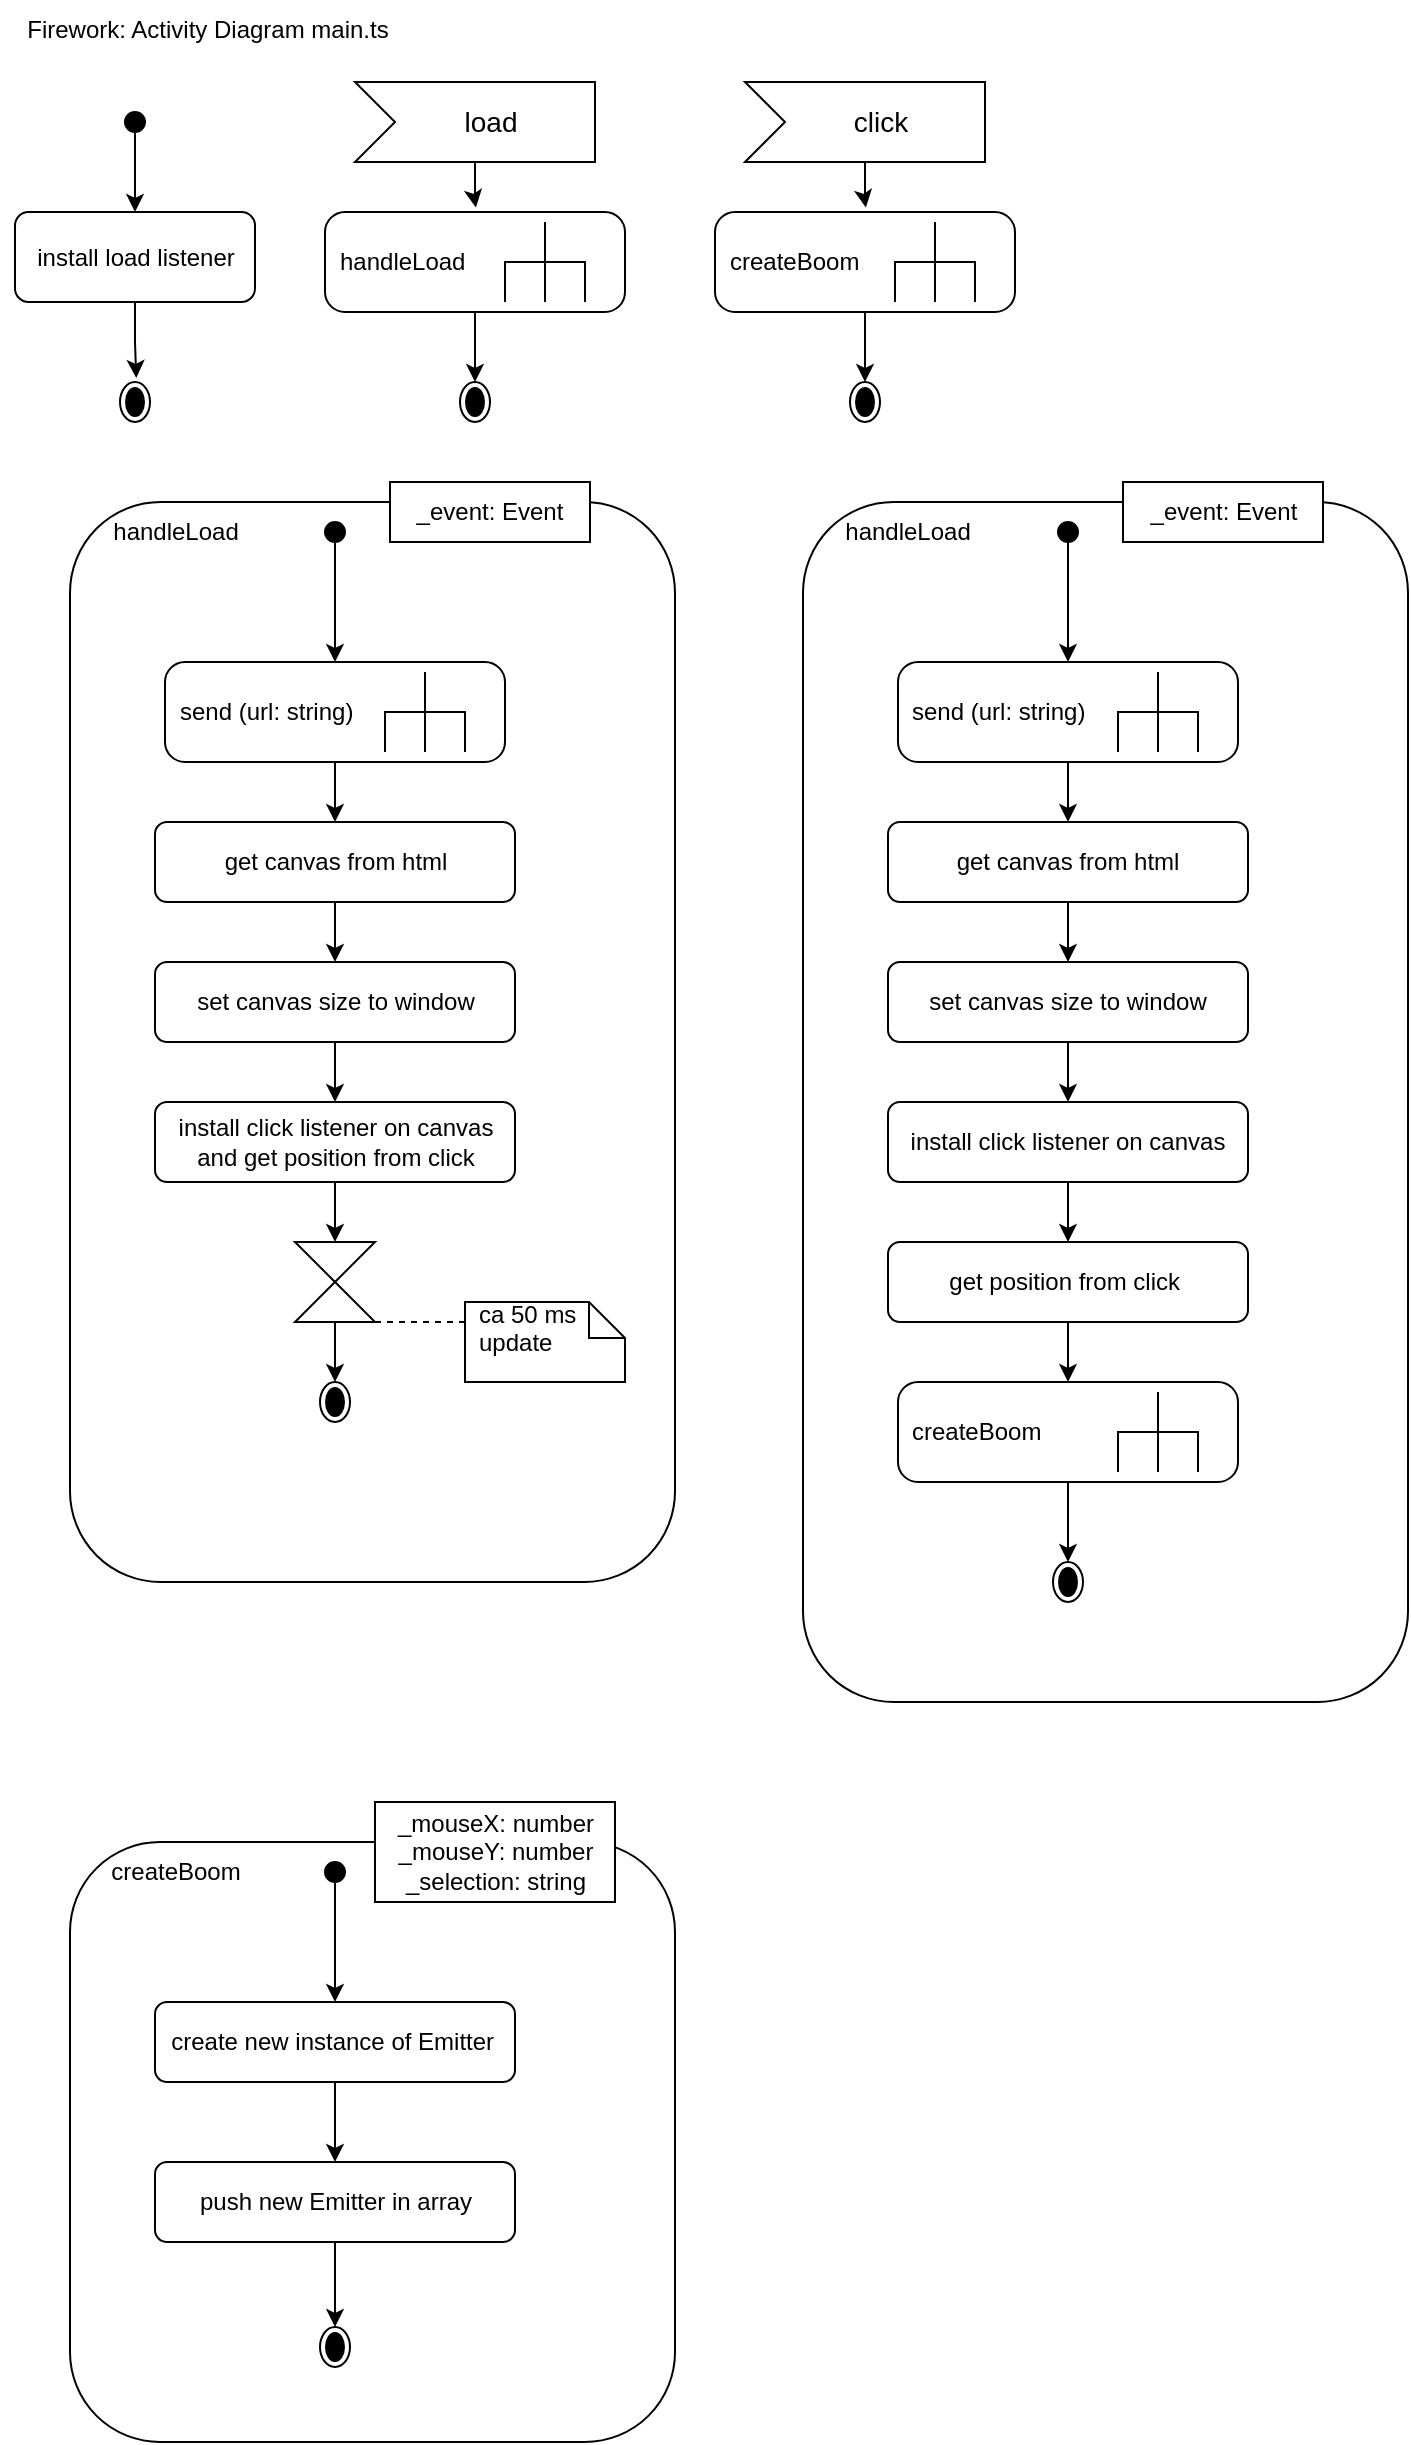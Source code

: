 <mxfile version="20.8.20" type="device"><diagram id="C5RBs43oDa-KdzZeNtuy" name="Page-1"><mxGraphModel dx="1363" dy="-243" grid="1" gridSize="10" guides="1" tooltips="1" connect="1" arrows="1" fold="1" page="1" pageScale="1" pageWidth="827" pageHeight="1169" math="0" shadow="0"><root><mxCell id="WIyWlLk6GJQsqaUBKTNV-0"/><mxCell id="WIyWlLk6GJQsqaUBKTNV-1" parent="WIyWlLk6GJQsqaUBKTNV-0"/><mxCell id="gSXYrd716UQZUqJH0zys-0" value="Firework: Activity Diagram main.ts" style="text;html=1;strokeColor=none;fillColor=none;align=center;verticalAlign=middle;whiteSpace=wrap;rounded=0;" vertex="1" parent="WIyWlLk6GJQsqaUBKTNV-1"><mxGeometry x="20" y="1180" width="207.5" height="30" as="geometry"/></mxCell><mxCell id="gSXYrd716UQZUqJH0zys-1" style="edgeStyle=orthogonalEdgeStyle;rounded=0;orthogonalLoop=1;jettySize=auto;html=1;entryX=0.5;entryY=0;entryDx=0;entryDy=0;" edge="1" parent="WIyWlLk6GJQsqaUBKTNV-1" source="gSXYrd716UQZUqJH0zys-2" target="gSXYrd716UQZUqJH0zys-4"><mxGeometry relative="1" as="geometry"/></mxCell><mxCell id="gSXYrd716UQZUqJH0zys-2" value="" style="ellipse;fillColor=strokeColor;" vertex="1" parent="WIyWlLk6GJQsqaUBKTNV-1"><mxGeometry x="82.5" y="1236" width="10" height="10" as="geometry"/></mxCell><mxCell id="gSXYrd716UQZUqJH0zys-3" style="edgeStyle=orthogonalEdgeStyle;rounded=0;orthogonalLoop=1;jettySize=auto;html=1;entryX=0.542;entryY=-0.101;entryDx=0;entryDy=0;entryPerimeter=0;" edge="1" parent="WIyWlLk6GJQsqaUBKTNV-1" source="gSXYrd716UQZUqJH0zys-4" target="gSXYrd716UQZUqJH0zys-5"><mxGeometry relative="1" as="geometry"/></mxCell><mxCell id="gSXYrd716UQZUqJH0zys-4" value="install load listener" style="rounded=1;whiteSpace=wrap;html=1;" vertex="1" parent="WIyWlLk6GJQsqaUBKTNV-1"><mxGeometry x="27.5" y="1286" width="120" height="45" as="geometry"/></mxCell><mxCell id="gSXYrd716UQZUqJH0zys-5" value="" style="ellipse;html=1;shape=endState;fillColor=strokeColor;" vertex="1" parent="WIyWlLk6GJQsqaUBKTNV-1"><mxGeometry x="80" y="1371" width="15" height="20" as="geometry"/></mxCell><mxCell id="gSXYrd716UQZUqJH0zys-6" style="edgeStyle=orthogonalEdgeStyle;rounded=0;orthogonalLoop=1;jettySize=auto;html=1;entryX=0.503;entryY=-0.044;entryDx=0;entryDy=0;entryPerimeter=0;" edge="1" parent="WIyWlLk6GJQsqaUBKTNV-1" source="gSXYrd716UQZUqJH0zys-7" target="gSXYrd716UQZUqJH0zys-9"><mxGeometry relative="1" as="geometry"/></mxCell><mxCell id="gSXYrd716UQZUqJH0zys-7" value="load" style="html=1;shape=mxgraph.infographic.ribbonSimple;notch1=20;notch2=0;align=center;verticalAlign=middle;fontSize=14;fontStyle=0;fillColor=#FFFFFF;flipH=0;spacingRight=0;spacingLeft=14;" vertex="1" parent="WIyWlLk6GJQsqaUBKTNV-1"><mxGeometry x="197.5" y="1221" width="120" height="40" as="geometry"/></mxCell><mxCell id="gSXYrd716UQZUqJH0zys-8" style="edgeStyle=orthogonalEdgeStyle;rounded=0;orthogonalLoop=1;jettySize=auto;html=1;entryX=0.5;entryY=0;entryDx=0;entryDy=0;" edge="1" parent="WIyWlLk6GJQsqaUBKTNV-1" source="gSXYrd716UQZUqJH0zys-9" target="gSXYrd716UQZUqJH0zys-10"><mxGeometry relative="1" as="geometry"/></mxCell><mxCell id="gSXYrd716UQZUqJH0zys-9" value="handleLoad" style="shape=mxgraph.uml25.behaviorAction;html=1;rounded=1;absoluteArcSize=1;arcSize=10;align=left;spacingLeft=5;" vertex="1" parent="WIyWlLk6GJQsqaUBKTNV-1"><mxGeometry x="182.5" y="1286" width="150" height="50" as="geometry"/></mxCell><mxCell id="gSXYrd716UQZUqJH0zys-10" value="" style="ellipse;html=1;shape=endState;fillColor=strokeColor;" vertex="1" parent="WIyWlLk6GJQsqaUBKTNV-1"><mxGeometry x="250" y="1371" width="15" height="20" as="geometry"/></mxCell><mxCell id="gSXYrd716UQZUqJH0zys-19" value="" style="rounded=1;whiteSpace=wrap;html=1;" vertex="1" parent="WIyWlLk6GJQsqaUBKTNV-1"><mxGeometry x="55" y="1431" width="302.5" height="540" as="geometry"/></mxCell><mxCell id="gSXYrd716UQZUqJH0zys-20" value="handleLoad" style="text;html=1;strokeColor=none;fillColor=none;align=center;verticalAlign=middle;whiteSpace=wrap;rounded=0;" vertex="1" parent="WIyWlLk6GJQsqaUBKTNV-1"><mxGeometry x="77.5" y="1431" width="60" height="30" as="geometry"/></mxCell><mxCell id="gSXYrd716UQZUqJH0zys-21" style="edgeStyle=orthogonalEdgeStyle;rounded=0;orthogonalLoop=1;jettySize=auto;html=1;" edge="1" parent="WIyWlLk6GJQsqaUBKTNV-1" source="gSXYrd716UQZUqJH0zys-22" target="gSXYrd716UQZUqJH0zys-27"><mxGeometry relative="1" as="geometry"/></mxCell><mxCell id="gSXYrd716UQZUqJH0zys-22" value="" style="ellipse;fillColor=strokeColor;" vertex="1" parent="WIyWlLk6GJQsqaUBKTNV-1"><mxGeometry x="182.5" y="1441" width="10" height="10" as="geometry"/></mxCell><mxCell id="gSXYrd716UQZUqJH0zys-44" style="edgeStyle=orthogonalEdgeStyle;rounded=0;orthogonalLoop=1;jettySize=auto;html=1;entryX=0.5;entryY=0;entryDx=0;entryDy=0;" edge="1" parent="WIyWlLk6GJQsqaUBKTNV-1" source="gSXYrd716UQZUqJH0zys-24" target="gSXYrd716UQZUqJH0zys-32"><mxGeometry relative="1" as="geometry"/></mxCell><mxCell id="gSXYrd716UQZUqJH0zys-24" value="get canvas from html" style="rounded=1;whiteSpace=wrap;html=1;" vertex="1" parent="WIyWlLk6GJQsqaUBKTNV-1"><mxGeometry x="97.5" y="1591" width="180" height="40" as="geometry"/></mxCell><mxCell id="gSXYrd716UQZUqJH0zys-25" value="" style="ellipse;html=1;shape=endState;fillColor=strokeColor;" vertex="1" parent="WIyWlLk6GJQsqaUBKTNV-1"><mxGeometry x="180" y="1871" width="15" height="20" as="geometry"/></mxCell><mxCell id="gSXYrd716UQZUqJH0zys-26" style="edgeStyle=orthogonalEdgeStyle;rounded=0;orthogonalLoop=1;jettySize=auto;html=1;" edge="1" parent="WIyWlLk6GJQsqaUBKTNV-1" source="gSXYrd716UQZUqJH0zys-27" target="gSXYrd716UQZUqJH0zys-24"><mxGeometry relative="1" as="geometry"/></mxCell><mxCell id="gSXYrd716UQZUqJH0zys-27" value="send (url: string)" style="shape=mxgraph.uml25.behaviorAction;html=1;rounded=1;absoluteArcSize=1;arcSize=10;align=left;spacingLeft=5;" vertex="1" parent="WIyWlLk6GJQsqaUBKTNV-1"><mxGeometry x="102.5" y="1511" width="170" height="50" as="geometry"/></mxCell><mxCell id="gSXYrd716UQZUqJH0zys-28" value="_event: Event" style="rounded=0;whiteSpace=wrap;html=1;" vertex="1" parent="WIyWlLk6GJQsqaUBKTNV-1"><mxGeometry x="215" y="1421" width="100" height="30" as="geometry"/></mxCell><mxCell id="gSXYrd716UQZUqJH0zys-29" style="edgeStyle=orthogonalEdgeStyle;rounded=0;orthogonalLoop=1;jettySize=auto;html=1;exitX=0.5;exitY=1;exitDx=0;exitDy=0;" edge="1" parent="WIyWlLk6GJQsqaUBKTNV-1" source="gSXYrd716UQZUqJH0zys-28" target="gSXYrd716UQZUqJH0zys-28"><mxGeometry relative="1" as="geometry"/></mxCell><mxCell id="gSXYrd716UQZUqJH0zys-42" style="edgeStyle=orthogonalEdgeStyle;rounded=0;orthogonalLoop=1;jettySize=auto;html=1;entryX=0.5;entryY=0;entryDx=0;entryDy=0;" edge="1" parent="WIyWlLk6GJQsqaUBKTNV-1" source="gSXYrd716UQZUqJH0zys-32" target="gSXYrd716UQZUqJH0zys-33"><mxGeometry relative="1" as="geometry"/></mxCell><mxCell id="gSXYrd716UQZUqJH0zys-32" value="set canvas size to window" style="rounded=1;whiteSpace=wrap;html=1;" vertex="1" parent="WIyWlLk6GJQsqaUBKTNV-1"><mxGeometry x="97.5" y="1661" width="180" height="40" as="geometry"/></mxCell><mxCell id="gSXYrd716UQZUqJH0zys-41" style="edgeStyle=orthogonalEdgeStyle;rounded=0;orthogonalLoop=1;jettySize=auto;html=1;entryX=0.5;entryY=0;entryDx=0;entryDy=0;" edge="1" parent="WIyWlLk6GJQsqaUBKTNV-1" source="gSXYrd716UQZUqJH0zys-33"><mxGeometry relative="1" as="geometry"><mxPoint x="187.5" y="1801" as="targetPoint"/></mxGeometry></mxCell><mxCell id="gSXYrd716UQZUqJH0zys-33" value="install click listener on canvas&lt;br&gt;and get position from click" style="rounded=1;whiteSpace=wrap;html=1;" vertex="1" parent="WIyWlLk6GJQsqaUBKTNV-1"><mxGeometry x="97.5" y="1731" width="180" height="40" as="geometry"/></mxCell><mxCell id="gSXYrd716UQZUqJH0zys-39" style="edgeStyle=orthogonalEdgeStyle;rounded=0;orthogonalLoop=1;jettySize=auto;html=1;" edge="1" parent="WIyWlLk6GJQsqaUBKTNV-1"><mxGeometry relative="1" as="geometry"><mxPoint x="187.5" y="1841" as="sourcePoint"/><mxPoint x="187.5" y="1871" as="targetPoint"/></mxGeometry></mxCell><mxCell id="gSXYrd716UQZUqJH0zys-45" style="edgeStyle=orthogonalEdgeStyle;rounded=0;orthogonalLoop=1;jettySize=auto;html=1;entryX=0.503;entryY=-0.044;entryDx=0;entryDy=0;entryPerimeter=0;" edge="1" parent="WIyWlLk6GJQsqaUBKTNV-1" source="gSXYrd716UQZUqJH0zys-46" target="gSXYrd716UQZUqJH0zys-48"><mxGeometry relative="1" as="geometry"/></mxCell><mxCell id="gSXYrd716UQZUqJH0zys-46" value="click" style="html=1;shape=mxgraph.infographic.ribbonSimple;notch1=20;notch2=0;align=center;verticalAlign=middle;fontSize=14;fontStyle=0;fillColor=#FFFFFF;flipH=0;spacingRight=0;spacingLeft=14;" vertex="1" parent="WIyWlLk6GJQsqaUBKTNV-1"><mxGeometry x="392.5" y="1221" width="120" height="40" as="geometry"/></mxCell><mxCell id="gSXYrd716UQZUqJH0zys-47" style="edgeStyle=orthogonalEdgeStyle;rounded=0;orthogonalLoop=1;jettySize=auto;html=1;entryX=0.5;entryY=0;entryDx=0;entryDy=0;" edge="1" parent="WIyWlLk6GJQsqaUBKTNV-1" source="gSXYrd716UQZUqJH0zys-48" target="gSXYrd716UQZUqJH0zys-49"><mxGeometry relative="1" as="geometry"/></mxCell><mxCell id="gSXYrd716UQZUqJH0zys-48" value="createBoom" style="shape=mxgraph.uml25.behaviorAction;html=1;rounded=1;absoluteArcSize=1;arcSize=10;align=left;spacingLeft=5;" vertex="1" parent="WIyWlLk6GJQsqaUBKTNV-1"><mxGeometry x="377.5" y="1286" width="150" height="50" as="geometry"/></mxCell><mxCell id="gSXYrd716UQZUqJH0zys-49" value="" style="ellipse;html=1;shape=endState;fillColor=strokeColor;" vertex="1" parent="WIyWlLk6GJQsqaUBKTNV-1"><mxGeometry x="445" y="1371" width="15" height="20" as="geometry"/></mxCell><mxCell id="gSXYrd716UQZUqJH0zys-50" value="" style="rounded=1;whiteSpace=wrap;html=1;fontColor=#000000;" vertex="1" parent="WIyWlLk6GJQsqaUBKTNV-1"><mxGeometry x="421.5" y="1431" width="302.5" height="600" as="geometry"/></mxCell><mxCell id="gSXYrd716UQZUqJH0zys-51" value="handleLoad" style="text;html=1;strokeColor=none;fillColor=none;align=center;verticalAlign=middle;whiteSpace=wrap;rounded=0;" vertex="1" parent="WIyWlLk6GJQsqaUBKTNV-1"><mxGeometry x="444" y="1431" width="60" height="30" as="geometry"/></mxCell><mxCell id="gSXYrd716UQZUqJH0zys-52" style="edgeStyle=orthogonalEdgeStyle;rounded=0;orthogonalLoop=1;jettySize=auto;html=1;" edge="1" parent="WIyWlLk6GJQsqaUBKTNV-1" source="gSXYrd716UQZUqJH0zys-53" target="gSXYrd716UQZUqJH0zys-58"><mxGeometry relative="1" as="geometry"/></mxCell><mxCell id="gSXYrd716UQZUqJH0zys-53" value="" style="ellipse;fillColor=strokeColor;" vertex="1" parent="WIyWlLk6GJQsqaUBKTNV-1"><mxGeometry x="549" y="1441" width="10" height="10" as="geometry"/></mxCell><mxCell id="gSXYrd716UQZUqJH0zys-54" style="edgeStyle=orthogonalEdgeStyle;rounded=0;orthogonalLoop=1;jettySize=auto;html=1;entryX=0.5;entryY=0;entryDx=0;entryDy=0;" edge="1" parent="WIyWlLk6GJQsqaUBKTNV-1" source="gSXYrd716UQZUqJH0zys-55" target="gSXYrd716UQZUqJH0zys-62"><mxGeometry relative="1" as="geometry"/></mxCell><mxCell id="gSXYrd716UQZUqJH0zys-55" value="get canvas from html" style="rounded=1;whiteSpace=wrap;html=1;" vertex="1" parent="WIyWlLk6GJQsqaUBKTNV-1"><mxGeometry x="464" y="1591" width="180" height="40" as="geometry"/></mxCell><mxCell id="gSXYrd716UQZUqJH0zys-56" value="" style="ellipse;html=1;shape=endState;fillColor=strokeColor;" vertex="1" parent="WIyWlLk6GJQsqaUBKTNV-1"><mxGeometry x="546.5" y="1961" width="15" height="20" as="geometry"/></mxCell><mxCell id="gSXYrd716UQZUqJH0zys-57" style="edgeStyle=orthogonalEdgeStyle;rounded=0;orthogonalLoop=1;jettySize=auto;html=1;" edge="1" parent="WIyWlLk6GJQsqaUBKTNV-1" source="gSXYrd716UQZUqJH0zys-58" target="gSXYrd716UQZUqJH0zys-55"><mxGeometry relative="1" as="geometry"/></mxCell><mxCell id="gSXYrd716UQZUqJH0zys-58" value="send (url: string)" style="shape=mxgraph.uml25.behaviorAction;html=1;rounded=1;absoluteArcSize=1;arcSize=10;align=left;spacingLeft=5;" vertex="1" parent="WIyWlLk6GJQsqaUBKTNV-1"><mxGeometry x="469" y="1511" width="170" height="50" as="geometry"/></mxCell><mxCell id="gSXYrd716UQZUqJH0zys-59" value="_event: Event" style="rounded=0;whiteSpace=wrap;html=1;" vertex="1" parent="WIyWlLk6GJQsqaUBKTNV-1"><mxGeometry x="581.5" y="1421" width="100" height="30" as="geometry"/></mxCell><mxCell id="gSXYrd716UQZUqJH0zys-60" style="edgeStyle=orthogonalEdgeStyle;rounded=0;orthogonalLoop=1;jettySize=auto;html=1;exitX=0.5;exitY=1;exitDx=0;exitDy=0;" edge="1" parent="WIyWlLk6GJQsqaUBKTNV-1" source="gSXYrd716UQZUqJH0zys-59" target="gSXYrd716UQZUqJH0zys-59"><mxGeometry relative="1" as="geometry"/></mxCell><mxCell id="gSXYrd716UQZUqJH0zys-61" style="edgeStyle=orthogonalEdgeStyle;rounded=0;orthogonalLoop=1;jettySize=auto;html=1;entryX=0.5;entryY=0;entryDx=0;entryDy=0;" edge="1" parent="WIyWlLk6GJQsqaUBKTNV-1" source="gSXYrd716UQZUqJH0zys-62" target="gSXYrd716UQZUqJH0zys-64"><mxGeometry relative="1" as="geometry"/></mxCell><mxCell id="gSXYrd716UQZUqJH0zys-62" value="set canvas size to window" style="rounded=1;whiteSpace=wrap;html=1;" vertex="1" parent="WIyWlLk6GJQsqaUBKTNV-1"><mxGeometry x="464" y="1661" width="180" height="40" as="geometry"/></mxCell><mxCell id="gSXYrd716UQZUqJH0zys-63" style="edgeStyle=orthogonalEdgeStyle;rounded=0;orthogonalLoop=1;jettySize=auto;html=1;entryX=0.5;entryY=0;entryDx=0;entryDy=0;" edge="1" parent="WIyWlLk6GJQsqaUBKTNV-1" source="gSXYrd716UQZUqJH0zys-64" target="gSXYrd716UQZUqJH0zys-66"><mxGeometry relative="1" as="geometry"/></mxCell><mxCell id="gSXYrd716UQZUqJH0zys-64" value="install click listener on canvas" style="rounded=1;whiteSpace=wrap;html=1;" vertex="1" parent="WIyWlLk6GJQsqaUBKTNV-1"><mxGeometry x="464" y="1731" width="180" height="40" as="geometry"/></mxCell><mxCell id="gSXYrd716UQZUqJH0zys-65" style="edgeStyle=orthogonalEdgeStyle;rounded=0;orthogonalLoop=1;jettySize=auto;html=1;" edge="1" parent="WIyWlLk6GJQsqaUBKTNV-1" source="gSXYrd716UQZUqJH0zys-66" target="gSXYrd716UQZUqJH0zys-68"><mxGeometry relative="1" as="geometry"/></mxCell><mxCell id="gSXYrd716UQZUqJH0zys-66" value="get position from click&amp;nbsp;" style="rounded=1;whiteSpace=wrap;html=1;" vertex="1" parent="WIyWlLk6GJQsqaUBKTNV-1"><mxGeometry x="464" y="1801" width="180" height="40" as="geometry"/></mxCell><mxCell id="gSXYrd716UQZUqJH0zys-67" style="edgeStyle=orthogonalEdgeStyle;rounded=0;orthogonalLoop=1;jettySize=auto;html=1;entryX=0.5;entryY=0;entryDx=0;entryDy=0;" edge="1" parent="WIyWlLk6GJQsqaUBKTNV-1" source="gSXYrd716UQZUqJH0zys-68" target="gSXYrd716UQZUqJH0zys-56"><mxGeometry relative="1" as="geometry"/></mxCell><mxCell id="gSXYrd716UQZUqJH0zys-68" value="createBoom" style="shape=mxgraph.uml25.behaviorAction;html=1;rounded=1;absoluteArcSize=1;arcSize=10;align=left;spacingLeft=5;" vertex="1" parent="WIyWlLk6GJQsqaUBKTNV-1"><mxGeometry x="469" y="1871" width="170" height="50" as="geometry"/></mxCell><mxCell id="gSXYrd716UQZUqJH0zys-69" value="" style="rounded=1;whiteSpace=wrap;html=1;" vertex="1" parent="WIyWlLk6GJQsqaUBKTNV-1"><mxGeometry x="55" y="2101" width="302.5" height="300" as="geometry"/></mxCell><mxCell id="gSXYrd716UQZUqJH0zys-70" value="createBoom" style="text;html=1;strokeColor=none;fillColor=none;align=center;verticalAlign=middle;whiteSpace=wrap;rounded=0;" vertex="1" parent="WIyWlLk6GJQsqaUBKTNV-1"><mxGeometry x="77.5" y="2101" width="60" height="30" as="geometry"/></mxCell><mxCell id="gSXYrd716UQZUqJH0zys-71" style="edgeStyle=orthogonalEdgeStyle;rounded=0;orthogonalLoop=1;jettySize=auto;html=1;" edge="1" parent="WIyWlLk6GJQsqaUBKTNV-1" source="gSXYrd716UQZUqJH0zys-72"><mxGeometry relative="1" as="geometry"><mxPoint x="187.5" y="2181" as="targetPoint"/></mxGeometry></mxCell><mxCell id="gSXYrd716UQZUqJH0zys-72" value="" style="ellipse;fillColor=strokeColor;" vertex="1" parent="WIyWlLk6GJQsqaUBKTNV-1"><mxGeometry x="182.5" y="2111" width="10" height="10" as="geometry"/></mxCell><mxCell id="gSXYrd716UQZUqJH0zys-75" value="" style="ellipse;html=1;shape=endState;fillColor=strokeColor;" vertex="1" parent="WIyWlLk6GJQsqaUBKTNV-1"><mxGeometry x="180" y="2343.5" width="15" height="20" as="geometry"/></mxCell><mxCell id="gSXYrd716UQZUqJH0zys-78" value="_mouseX: number&lt;br&gt;_mouseY: number&lt;br&gt;_selection: string" style="rounded=0;whiteSpace=wrap;html=1;" vertex="1" parent="WIyWlLk6GJQsqaUBKTNV-1"><mxGeometry x="207.5" y="2081" width="120" height="50" as="geometry"/></mxCell><mxCell id="gSXYrd716UQZUqJH0zys-79" style="edgeStyle=orthogonalEdgeStyle;rounded=0;orthogonalLoop=1;jettySize=auto;html=1;exitX=0.5;exitY=1;exitDx=0;exitDy=0;" edge="1" parent="WIyWlLk6GJQsqaUBKTNV-1" source="gSXYrd716UQZUqJH0zys-78" target="gSXYrd716UQZUqJH0zys-78"><mxGeometry relative="1" as="geometry"/></mxCell><mxCell id="gSXYrd716UQZUqJH0zys-88" style="edgeStyle=orthogonalEdgeStyle;rounded=0;orthogonalLoop=1;jettySize=auto;html=1;entryX=0.5;entryY=0;entryDx=0;entryDy=0;fontColor=#FF3333;" edge="1" parent="WIyWlLk6GJQsqaUBKTNV-1" source="gSXYrd716UQZUqJH0zys-81" target="gSXYrd716UQZUqJH0zys-83"><mxGeometry relative="1" as="geometry"/></mxCell><mxCell id="gSXYrd716UQZUqJH0zys-81" value="create new instance of Emitter&amp;nbsp;" style="rounded=1;whiteSpace=wrap;html=1;" vertex="1" parent="WIyWlLk6GJQsqaUBKTNV-1"><mxGeometry x="97.5" y="2181" width="180" height="40" as="geometry"/></mxCell><mxCell id="gSXYrd716UQZUqJH0zys-89" style="edgeStyle=orthogonalEdgeStyle;rounded=0;orthogonalLoop=1;jettySize=auto;html=1;entryX=0.5;entryY=0;entryDx=0;entryDy=0;fontColor=#FF3333;" edge="1" parent="WIyWlLk6GJQsqaUBKTNV-1" source="gSXYrd716UQZUqJH0zys-83" target="gSXYrd716UQZUqJH0zys-75"><mxGeometry relative="1" as="geometry"/></mxCell><mxCell id="gSXYrd716UQZUqJH0zys-83" value="push new Emitter in array" style="rounded=1;whiteSpace=wrap;html=1;" vertex="1" parent="WIyWlLk6GJQsqaUBKTNV-1"><mxGeometry x="97.5" y="2261" width="180" height="40" as="geometry"/></mxCell><mxCell id="gSXYrd716UQZUqJH0zys-90" value="" style="shape=collate;whiteSpace=wrap;html=1;fontColor=#FF3333;" vertex="1" parent="WIyWlLk6GJQsqaUBKTNV-1"><mxGeometry x="167.5" y="1801" width="40" height="40" as="geometry"/></mxCell><mxCell id="gSXYrd716UQZUqJH0zys-92" value="" style="endArrow=none;dashed=1;html=1;rounded=0;fontColor=#FF3333;exitX=1;exitY=1;exitDx=0;exitDy=0;" edge="1" parent="WIyWlLk6GJQsqaUBKTNV-1" source="gSXYrd716UQZUqJH0zys-90"><mxGeometry width="50" height="50" relative="1" as="geometry"><mxPoint x="217.5" y="1891" as="sourcePoint"/><mxPoint x="267.5" y="1841" as="targetPoint"/></mxGeometry></mxCell><mxCell id="gSXYrd716UQZUqJH0zys-93" value="" style="shape=note2;boundedLbl=1;whiteSpace=wrap;html=1;size=18;verticalAlign=top;align=center;fontColor=#FF3333;" vertex="1" parent="WIyWlLk6GJQsqaUBKTNV-1"><mxGeometry x="252.5" y="1831" width="80" height="40" as="geometry"/></mxCell><mxCell id="gSXYrd716UQZUqJH0zys-94" value="ca 50 ms&#10;update" style="resizeWidth=1;part=1;strokeColor=none;fillColor=none;align=left;spacingLeft=5;fontColor=#000000;" vertex="1" parent="gSXYrd716UQZUqJH0zys-93"><mxGeometry width="80" height="25" relative="1" as="geometry"/></mxCell></root></mxGraphModel></diagram></mxfile>